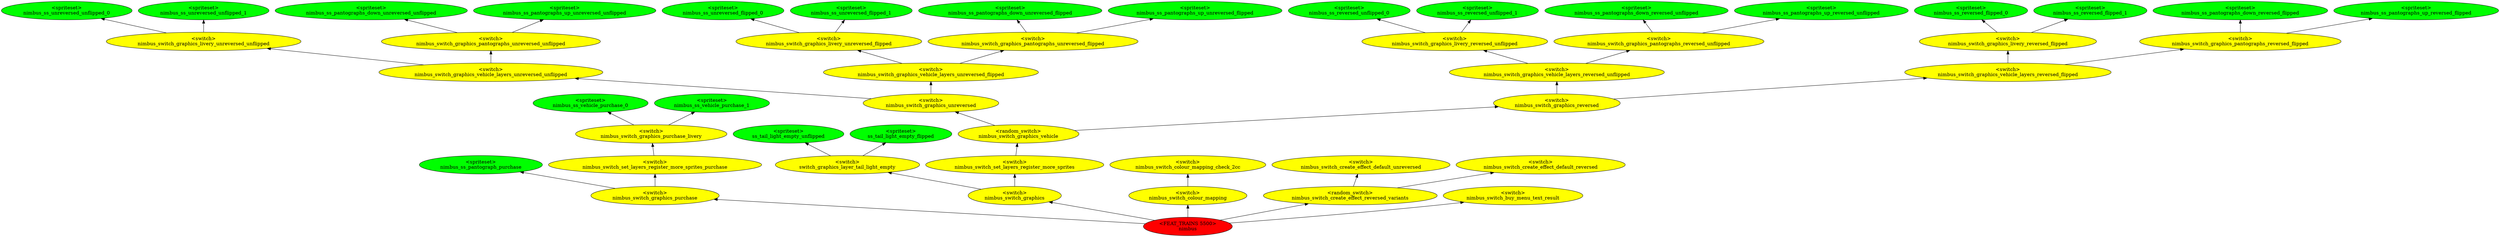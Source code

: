digraph {
rankdir="BT"
ss_tail_light_empty_unflipped [fillcolor=green style="filled" label="<spriteset>\nss_tail_light_empty_unflipped"]
ss_tail_light_empty_flipped [fillcolor=green style="filled" label="<spriteset>\nss_tail_light_empty_flipped"]
switch_graphics_layer_tail_light_empty [fillcolor=yellow style="filled" label="<switch>\nswitch_graphics_layer_tail_light_empty"]
nimbus_ss_unreversed_unflipped_0 [fillcolor=green style="filled" label="<spriteset>\nnimbus_ss_unreversed_unflipped_0"]
nimbus_ss_unreversed_unflipped_1 [fillcolor=green style="filled" label="<spriteset>\nnimbus_ss_unreversed_unflipped_1"]
nimbus_switch_graphics_livery_unreversed_unflipped [fillcolor=yellow style="filled" label="<switch>\nnimbus_switch_graphics_livery_unreversed_unflipped"]
nimbus_ss_pantographs_down_unreversed_unflipped [fillcolor=green style="filled" label="<spriteset>\nnimbus_ss_pantographs_down_unreversed_unflipped"]
nimbus_ss_pantographs_up_unreversed_unflipped [fillcolor=green style="filled" label="<spriteset>\nnimbus_ss_pantographs_up_unreversed_unflipped"]
nimbus_switch_graphics_pantographs_unreversed_unflipped [fillcolor=yellow style="filled" label="<switch>\nnimbus_switch_graphics_pantographs_unreversed_unflipped"]
nimbus_switch_graphics_vehicle_layers_unreversed_unflipped [fillcolor=yellow style="filled" label="<switch>\nnimbus_switch_graphics_vehicle_layers_unreversed_unflipped"]
nimbus_ss_unreversed_flipped_0 [fillcolor=green style="filled" label="<spriteset>\nnimbus_ss_unreversed_flipped_0"]
nimbus_ss_unreversed_flipped_1 [fillcolor=green style="filled" label="<spriteset>\nnimbus_ss_unreversed_flipped_1"]
nimbus_switch_graphics_livery_unreversed_flipped [fillcolor=yellow style="filled" label="<switch>\nnimbus_switch_graphics_livery_unreversed_flipped"]
nimbus_ss_pantographs_down_unreversed_flipped [fillcolor=green style="filled" label="<spriteset>\nnimbus_ss_pantographs_down_unreversed_flipped"]
nimbus_ss_pantographs_up_unreversed_flipped [fillcolor=green style="filled" label="<spriteset>\nnimbus_ss_pantographs_up_unreversed_flipped"]
nimbus_switch_graphics_pantographs_unreversed_flipped [fillcolor=yellow style="filled" label="<switch>\nnimbus_switch_graphics_pantographs_unreversed_flipped"]
nimbus_switch_graphics_vehicle_layers_unreversed_flipped [fillcolor=yellow style="filled" label="<switch>\nnimbus_switch_graphics_vehicle_layers_unreversed_flipped"]
nimbus_switch_graphics_unreversed [fillcolor=yellow style="filled" label="<switch>\nnimbus_switch_graphics_unreversed"]
nimbus_ss_reversed_unflipped_0 [fillcolor=green style="filled" label="<spriteset>\nnimbus_ss_reversed_unflipped_0"]
nimbus_ss_reversed_unflipped_1 [fillcolor=green style="filled" label="<spriteset>\nnimbus_ss_reversed_unflipped_1"]
nimbus_switch_graphics_livery_reversed_unflipped [fillcolor=yellow style="filled" label="<switch>\nnimbus_switch_graphics_livery_reversed_unflipped"]
nimbus_ss_pantographs_down_reversed_unflipped [fillcolor=green style="filled" label="<spriteset>\nnimbus_ss_pantographs_down_reversed_unflipped"]
nimbus_ss_pantographs_up_reversed_unflipped [fillcolor=green style="filled" label="<spriteset>\nnimbus_ss_pantographs_up_reversed_unflipped"]
nimbus_switch_graphics_pantographs_reversed_unflipped [fillcolor=yellow style="filled" label="<switch>\nnimbus_switch_graphics_pantographs_reversed_unflipped"]
nimbus_switch_graphics_vehicle_layers_reversed_unflipped [fillcolor=yellow style="filled" label="<switch>\nnimbus_switch_graphics_vehicle_layers_reversed_unflipped"]
nimbus_ss_reversed_flipped_0 [fillcolor=green style="filled" label="<spriteset>\nnimbus_ss_reversed_flipped_0"]
nimbus_ss_reversed_flipped_1 [fillcolor=green style="filled" label="<spriteset>\nnimbus_ss_reversed_flipped_1"]
nimbus_switch_graphics_livery_reversed_flipped [fillcolor=yellow style="filled" label="<switch>\nnimbus_switch_graphics_livery_reversed_flipped"]
nimbus_ss_pantographs_down_reversed_flipped [fillcolor=green style="filled" label="<spriteset>\nnimbus_ss_pantographs_down_reversed_flipped"]
nimbus_ss_pantographs_up_reversed_flipped [fillcolor=green style="filled" label="<spriteset>\nnimbus_ss_pantographs_up_reversed_flipped"]
nimbus_switch_graphics_pantographs_reversed_flipped [fillcolor=yellow style="filled" label="<switch>\nnimbus_switch_graphics_pantographs_reversed_flipped"]
nimbus_switch_graphics_vehicle_layers_reversed_flipped [fillcolor=yellow style="filled" label="<switch>\nnimbus_switch_graphics_vehicle_layers_reversed_flipped"]
nimbus_switch_graphics_reversed [fillcolor=yellow style="filled" label="<switch>\nnimbus_switch_graphics_reversed"]
nimbus_switch_graphics_vehicle [fillcolor=yellow style="filled" label="<random_switch>\nnimbus_switch_graphics_vehicle"]
nimbus_ss_vehicle_purchase_0 [fillcolor=green style="filled" label="<spriteset>\nnimbus_ss_vehicle_purchase_0"]
nimbus_ss_vehicle_purchase_1 [fillcolor=green style="filled" label="<spriteset>\nnimbus_ss_vehicle_purchase_1"]
nimbus_switch_graphics_purchase_livery [fillcolor=yellow style="filled" label="<switch>\nnimbus_switch_graphics_purchase_livery"]
nimbus_ss_pantograph_purchase [fillcolor=green style="filled" label="<spriteset>\nnimbus_ss_pantograph_purchase"]
nimbus_switch_set_layers_register_more_sprites_purchase [fillcolor=yellow style="filled" label="<switch>\nnimbus_switch_set_layers_register_more_sprites_purchase"]
nimbus_switch_graphics_purchase [fillcolor=yellow style="filled" label="<switch>\nnimbus_switch_graphics_purchase"]
nimbus_switch_set_layers_register_more_sprites [fillcolor=yellow style="filled" label="<switch>\nnimbus_switch_set_layers_register_more_sprites"]
nimbus_switch_graphics [fillcolor=yellow style="filled" label="<switch>\nnimbus_switch_graphics"]
nimbus_switch_colour_mapping_check_2cc [fillcolor=yellow style="filled" label="<switch>\nnimbus_switch_colour_mapping_check_2cc"]
nimbus_switch_colour_mapping [fillcolor=yellow style="filled" label="<switch>\nnimbus_switch_colour_mapping"]
nimbus_switch_create_effect_default_unreversed [fillcolor=yellow style="filled" label="<switch>\nnimbus_switch_create_effect_default_unreversed"]
nimbus_switch_create_effect_default_reversed [fillcolor=yellow style="filled" label="<switch>\nnimbus_switch_create_effect_default_reversed"]
nimbus_switch_create_effect_reversed_variants [fillcolor=yellow style="filled" label="<random_switch>\nnimbus_switch_create_effect_reversed_variants"]
nimbus_switch_buy_menu_text_result [fillcolor=yellow style="filled" label="<switch>\nnimbus_switch_buy_menu_text_result"]
nimbus [fillcolor=red style="filled" label="<FEAT_TRAINS 5500>\nnimbus"]
nimbus->nimbus_switch_buy_menu_text_result
nimbus_switch_graphics_pantographs_unreversed_flipped->nimbus_ss_pantographs_down_unreversed_flipped
nimbus_switch_graphics_pantographs_reversed_unflipped->nimbus_ss_pantographs_up_reversed_unflipped
nimbus_switch_graphics_vehicle->nimbus_switch_graphics_unreversed
nimbus_switch_set_layers_register_more_sprites->nimbus_switch_graphics_vehicle
nimbus_switch_set_layers_register_more_sprites_purchase->nimbus_switch_graphics_purchase_livery
nimbus_switch_graphics_unreversed->nimbus_switch_graphics_vehicle_layers_unreversed_unflipped
nimbus_switch_graphics->switch_graphics_layer_tail_light_empty
nimbus_switch_graphics_livery_reversed_unflipped->nimbus_ss_reversed_unflipped_1
nimbus_switch_graphics_vehicle->nimbus_switch_graphics_reversed
nimbus_switch_graphics_vehicle_layers_reversed_unflipped->nimbus_switch_graphics_pantographs_reversed_unflipped
nimbus_switch_graphics_reversed->nimbus_switch_graphics_vehicle_layers_reversed_flipped
nimbus->nimbus_switch_colour_mapping
nimbus_switch_create_effect_reversed_variants->nimbus_switch_create_effect_default_reversed
switch_graphics_layer_tail_light_empty->ss_tail_light_empty_flipped
nimbus_switch_graphics_purchase_livery->nimbus_ss_vehicle_purchase_0
nimbus_switch_graphics_pantographs_unreversed_unflipped->nimbus_ss_pantographs_down_unreversed_unflipped
nimbus_switch_colour_mapping->nimbus_switch_colour_mapping_check_2cc
nimbus_switch_graphics_vehicle_layers_unreversed_unflipped->nimbus_switch_graphics_livery_unreversed_unflipped
nimbus_switch_graphics_livery_unreversed_flipped->nimbus_ss_unreversed_flipped_1
nimbus_switch_graphics_livery_unreversed_flipped->nimbus_ss_unreversed_flipped_0
nimbus_switch_graphics_purchase_livery->nimbus_ss_vehicle_purchase_1
nimbus_switch_graphics_vehicle_layers_unreversed_flipped->nimbus_switch_graphics_livery_unreversed_flipped
nimbus_switch_graphics_pantographs_reversed_flipped->nimbus_ss_pantographs_up_reversed_flipped
nimbus_switch_graphics_pantographs_unreversed_unflipped->nimbus_ss_pantographs_up_unreversed_unflipped
nimbus_switch_graphics_pantographs_reversed_flipped->nimbus_ss_pantographs_down_reversed_flipped
nimbus_switch_graphics_vehicle_layers_reversed_unflipped->nimbus_switch_graphics_livery_reversed_unflipped
nimbus_switch_graphics_livery_unreversed_unflipped->nimbus_ss_unreversed_unflipped_0
nimbus_switch_graphics_pantographs_reversed_unflipped->nimbus_ss_pantographs_down_reversed_unflipped
nimbus_switch_graphics_livery_reversed_flipped->nimbus_ss_reversed_flipped_1
nimbus_switch_graphics_vehicle_layers_unreversed_unflipped->nimbus_switch_graphics_pantographs_unreversed_unflipped
nimbus->nimbus_switch_create_effect_reversed_variants
nimbus_switch_graphics_livery_reversed_flipped->nimbus_ss_reversed_flipped_0
nimbus_switch_create_effect_reversed_variants->nimbus_switch_create_effect_default_unreversed
nimbus_switch_graphics_vehicle_layers_unreversed_flipped->nimbus_switch_graphics_pantographs_unreversed_flipped
nimbus_switch_graphics_livery_unreversed_unflipped->nimbus_ss_unreversed_unflipped_1
switch_graphics_layer_tail_light_empty->ss_tail_light_empty_unflipped
nimbus_switch_graphics_purchase->nimbus_switch_set_layers_register_more_sprites_purchase
nimbus_switch_graphics_reversed->nimbus_switch_graphics_vehicle_layers_reversed_unflipped
nimbus_switch_graphics_pantographs_unreversed_flipped->nimbus_ss_pantographs_up_unreversed_flipped
nimbus_switch_graphics_vehicle_layers_reversed_flipped->nimbus_switch_graphics_pantographs_reversed_flipped
nimbus->nimbus_switch_graphics_purchase
nimbus_switch_graphics_livery_reversed_unflipped->nimbus_ss_reversed_unflipped_0
nimbus_switch_graphics_unreversed->nimbus_switch_graphics_vehicle_layers_unreversed_flipped
nimbus_switch_graphics_vehicle_layers_reversed_flipped->nimbus_switch_graphics_livery_reversed_flipped
nimbus->nimbus_switch_graphics
nimbus_switch_graphics->nimbus_switch_set_layers_register_more_sprites
nimbus_switch_graphics_purchase->nimbus_ss_pantograph_purchase
}
